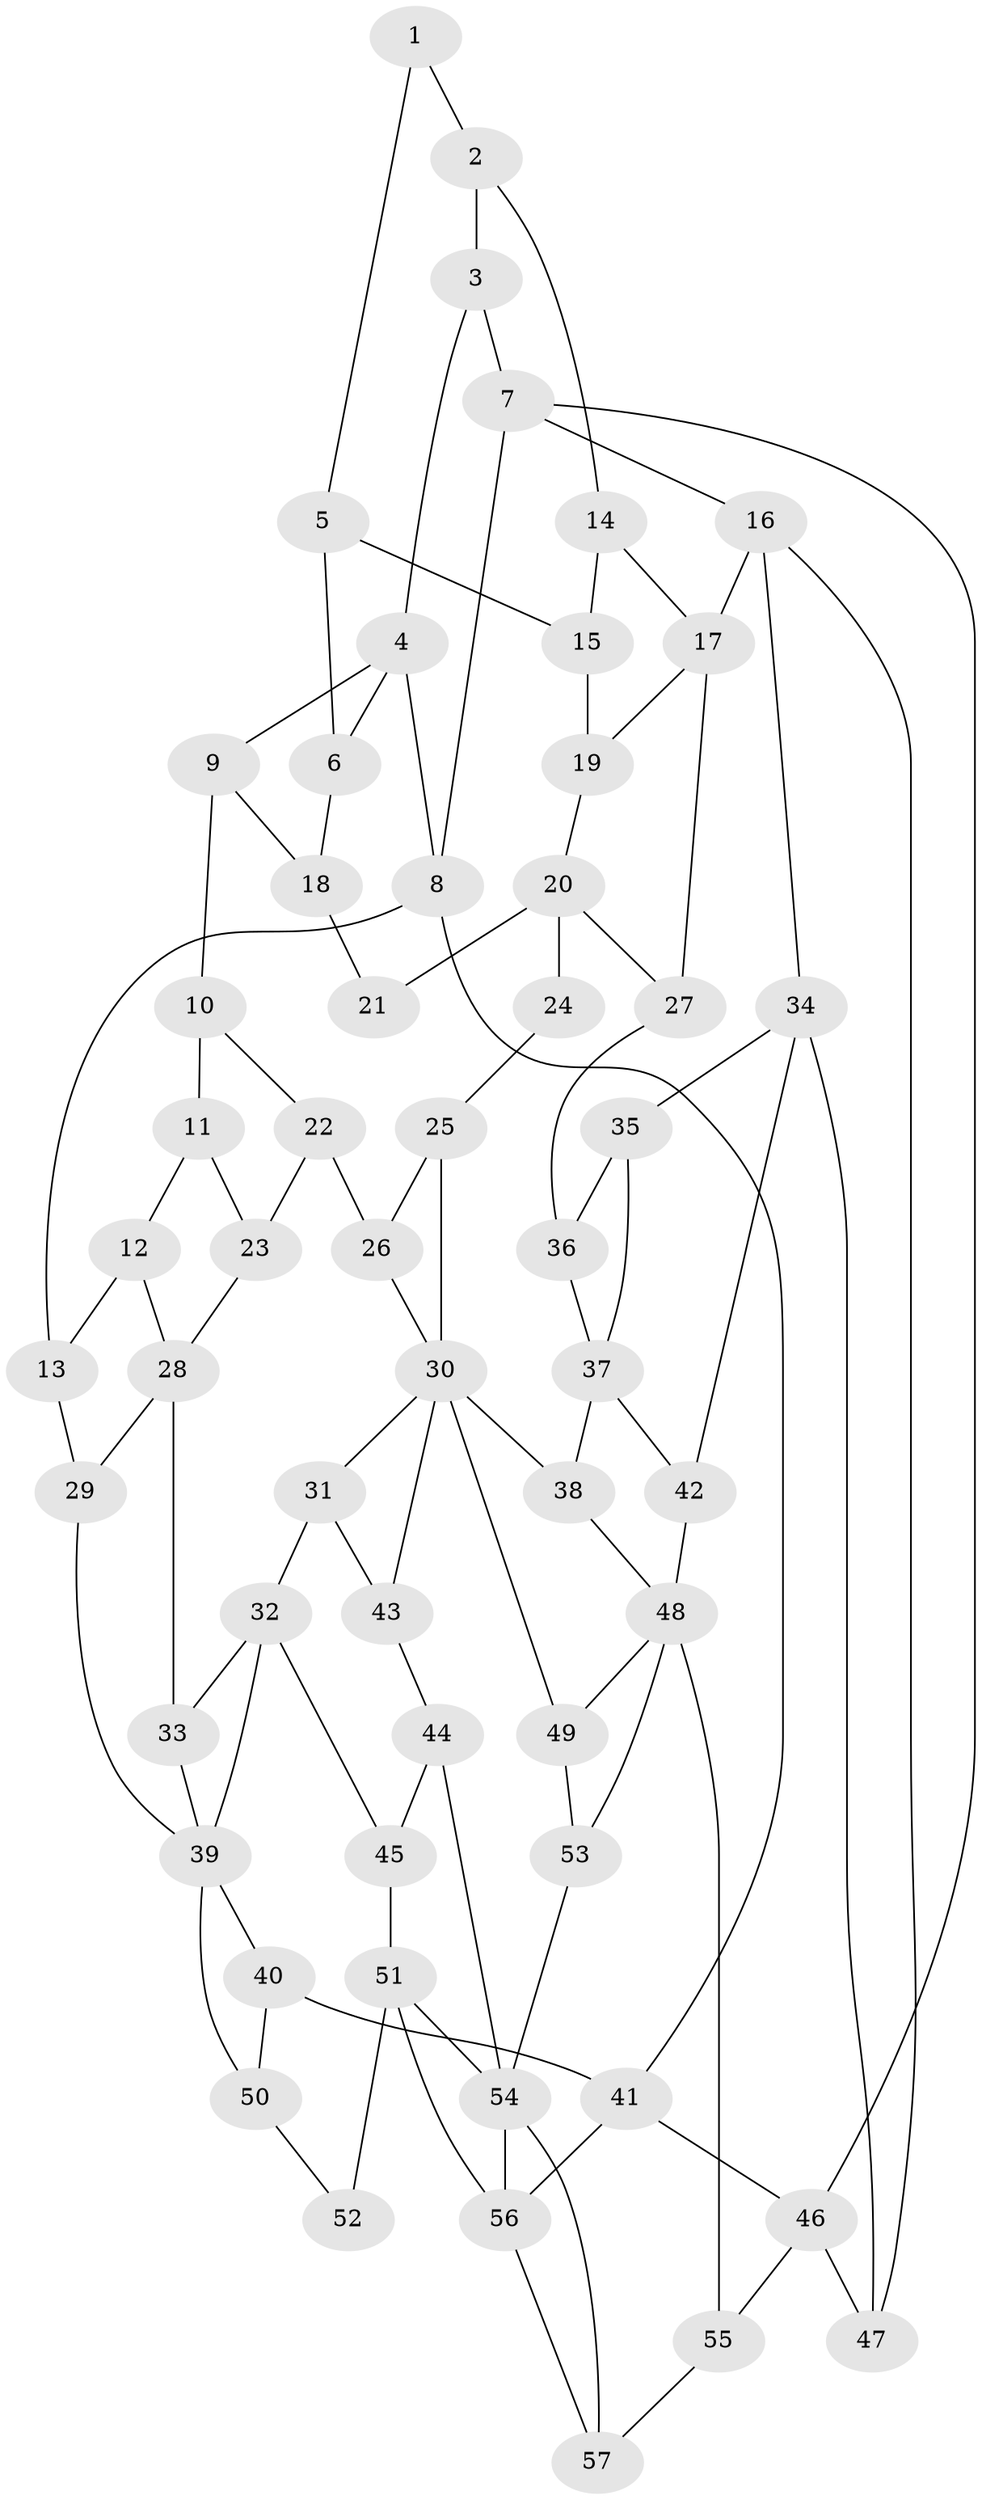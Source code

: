 // original degree distribution, {3: 0.017699115044247787, 4: 0.25663716814159293, 5: 0.49557522123893805, 6: 0.23008849557522124}
// Generated by graph-tools (version 1.1) at 2025/38/03/09/25 02:38:38]
// undirected, 57 vertices, 95 edges
graph export_dot {
graph [start="1"]
  node [color=gray90,style=filled];
  1;
  2;
  3;
  4;
  5;
  6;
  7;
  8;
  9;
  10;
  11;
  12;
  13;
  14;
  15;
  16;
  17;
  18;
  19;
  20;
  21;
  22;
  23;
  24;
  25;
  26;
  27;
  28;
  29;
  30;
  31;
  32;
  33;
  34;
  35;
  36;
  37;
  38;
  39;
  40;
  41;
  42;
  43;
  44;
  45;
  46;
  47;
  48;
  49;
  50;
  51;
  52;
  53;
  54;
  55;
  56;
  57;
  1 -- 2 [weight=1.0];
  1 -- 5 [weight=1.0];
  2 -- 3 [weight=1.0];
  2 -- 14 [weight=1.0];
  3 -- 4 [weight=1.0];
  3 -- 7 [weight=1.0];
  4 -- 6 [weight=1.0];
  4 -- 8 [weight=1.0];
  4 -- 9 [weight=2.0];
  5 -- 6 [weight=1.0];
  5 -- 15 [weight=1.0];
  6 -- 18 [weight=1.0];
  7 -- 8 [weight=1.0];
  7 -- 16 [weight=1.0];
  7 -- 46 [weight=1.0];
  8 -- 13 [weight=1.0];
  8 -- 41 [weight=1.0];
  9 -- 10 [weight=2.0];
  9 -- 18 [weight=1.0];
  10 -- 11 [weight=3.0];
  10 -- 22 [weight=1.0];
  11 -- 12 [weight=2.0];
  11 -- 23 [weight=1.0];
  12 -- 13 [weight=1.0];
  12 -- 28 [weight=1.0];
  13 -- 29 [weight=1.0];
  14 -- 15 [weight=1.0];
  14 -- 17 [weight=1.0];
  15 -- 19 [weight=1.0];
  16 -- 17 [weight=2.0];
  16 -- 34 [weight=2.0];
  16 -- 47 [weight=1.0];
  17 -- 19 [weight=1.0];
  17 -- 27 [weight=1.0];
  18 -- 21 [weight=1.0];
  19 -- 20 [weight=1.0];
  20 -- 21 [weight=2.0];
  20 -- 24 [weight=2.0];
  20 -- 27 [weight=1.0];
  22 -- 23 [weight=1.0];
  22 -- 26 [weight=1.0];
  23 -- 28 [weight=1.0];
  24 -- 25 [weight=1.0];
  25 -- 26 [weight=1.0];
  25 -- 30 [weight=1.0];
  26 -- 30 [weight=1.0];
  27 -- 36 [weight=1.0];
  28 -- 29 [weight=2.0];
  28 -- 33 [weight=2.0];
  29 -- 39 [weight=1.0];
  30 -- 31 [weight=1.0];
  30 -- 38 [weight=1.0];
  30 -- 43 [weight=1.0];
  30 -- 49 [weight=1.0];
  31 -- 32 [weight=1.0];
  31 -- 43 [weight=1.0];
  32 -- 33 [weight=1.0];
  32 -- 39 [weight=2.0];
  32 -- 45 [weight=1.0];
  33 -- 39 [weight=1.0];
  34 -- 35 [weight=1.0];
  34 -- 42 [weight=1.0];
  34 -- 47 [weight=1.0];
  35 -- 36 [weight=1.0];
  35 -- 37 [weight=1.0];
  36 -- 37 [weight=1.0];
  37 -- 38 [weight=2.0];
  37 -- 42 [weight=2.0];
  38 -- 48 [weight=1.0];
  39 -- 40 [weight=1.0];
  39 -- 50 [weight=1.0];
  40 -- 41 [weight=1.0];
  40 -- 50 [weight=1.0];
  41 -- 46 [weight=1.0];
  41 -- 56 [weight=1.0];
  42 -- 48 [weight=1.0];
  43 -- 44 [weight=1.0];
  44 -- 45 [weight=1.0];
  44 -- 54 [weight=2.0];
  45 -- 51 [weight=1.0];
  46 -- 47 [weight=2.0];
  46 -- 55 [weight=2.0];
  48 -- 49 [weight=1.0];
  48 -- 53 [weight=1.0];
  48 -- 55 [weight=2.0];
  49 -- 53 [weight=1.0];
  50 -- 52 [weight=1.0];
  51 -- 52 [weight=2.0];
  51 -- 54 [weight=1.0];
  51 -- 56 [weight=1.0];
  53 -- 54 [weight=1.0];
  54 -- 56 [weight=1.0];
  54 -- 57 [weight=1.0];
  55 -- 57 [weight=1.0];
  56 -- 57 [weight=1.0];
}
